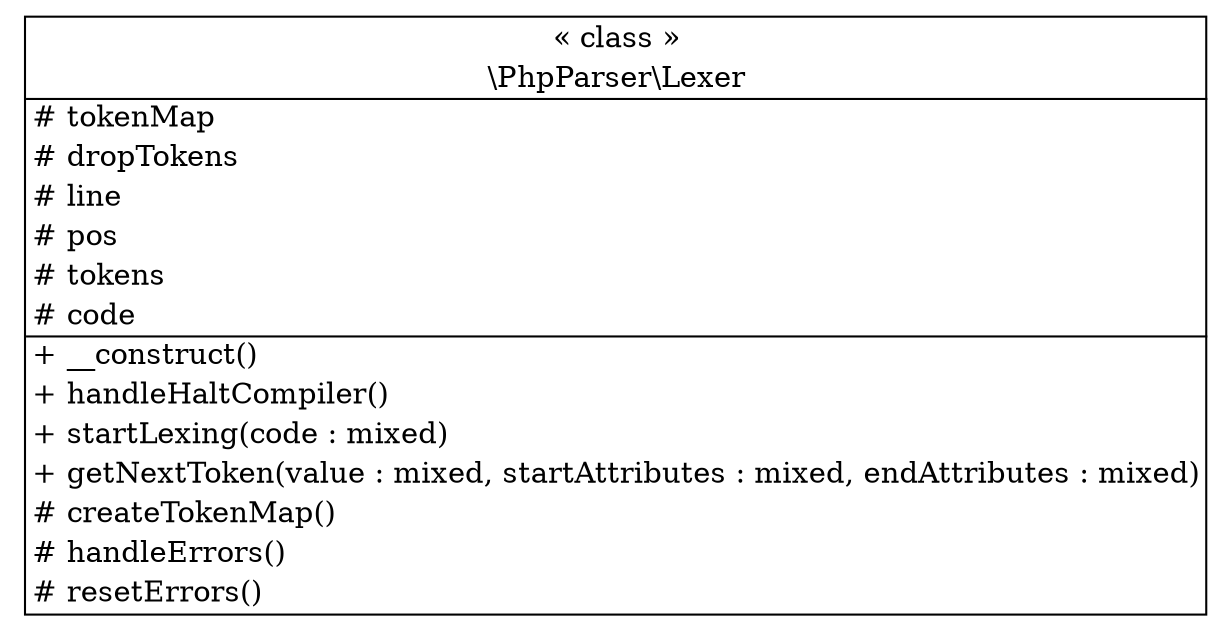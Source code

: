 digraph "Class Diagram" {
  node [shape=plaintext]
  "\\PhpParser\\Lexer" [
    label=<
<table border="1" cellpadding="2" cellspacing="0" cellborder="0">
<tr><td align="center">&laquo; class &raquo;</td></tr>
<tr><td align="center" title="class Lexer">\\PhpParser\\Lexer</td></tr><hr />
<tr><td align="left" title="protected tokenMap"># tokenMap</td></tr>
<tr><td align="left" title="protected dropTokens"># dropTokens</td></tr>
<tr><td align="left" title="protected line"># line</td></tr>
<tr><td align="left" title="protected pos"># pos</td></tr>
<tr><td align="left" title="protected tokens"># tokens</td></tr>
<tr><td align="left" title="protected code"># code</td></tr>
<hr />
<tr><td align="left" title="public __construct">+ __construct()</td></tr>
<tr><td align="left" title="public handleHaltCompiler">+ handleHaltCompiler()</td></tr>
<tr><td align="left" title="public startLexing">+ startLexing(code : mixed)</td></tr>
<tr><td align="left" title="public getNextToken">+ getNextToken(value : mixed, startAttributes : mixed, endAttributes : mixed)</td></tr>
<tr><td align="left" title="protected createTokenMap"># createTokenMap()</td></tr>
<tr><td align="left" title="protected handleErrors"># handleErrors()</td></tr>
<tr><td align="left" title="protected resetErrors"># resetErrors()</td></tr>
</table>
  >
  ];
}